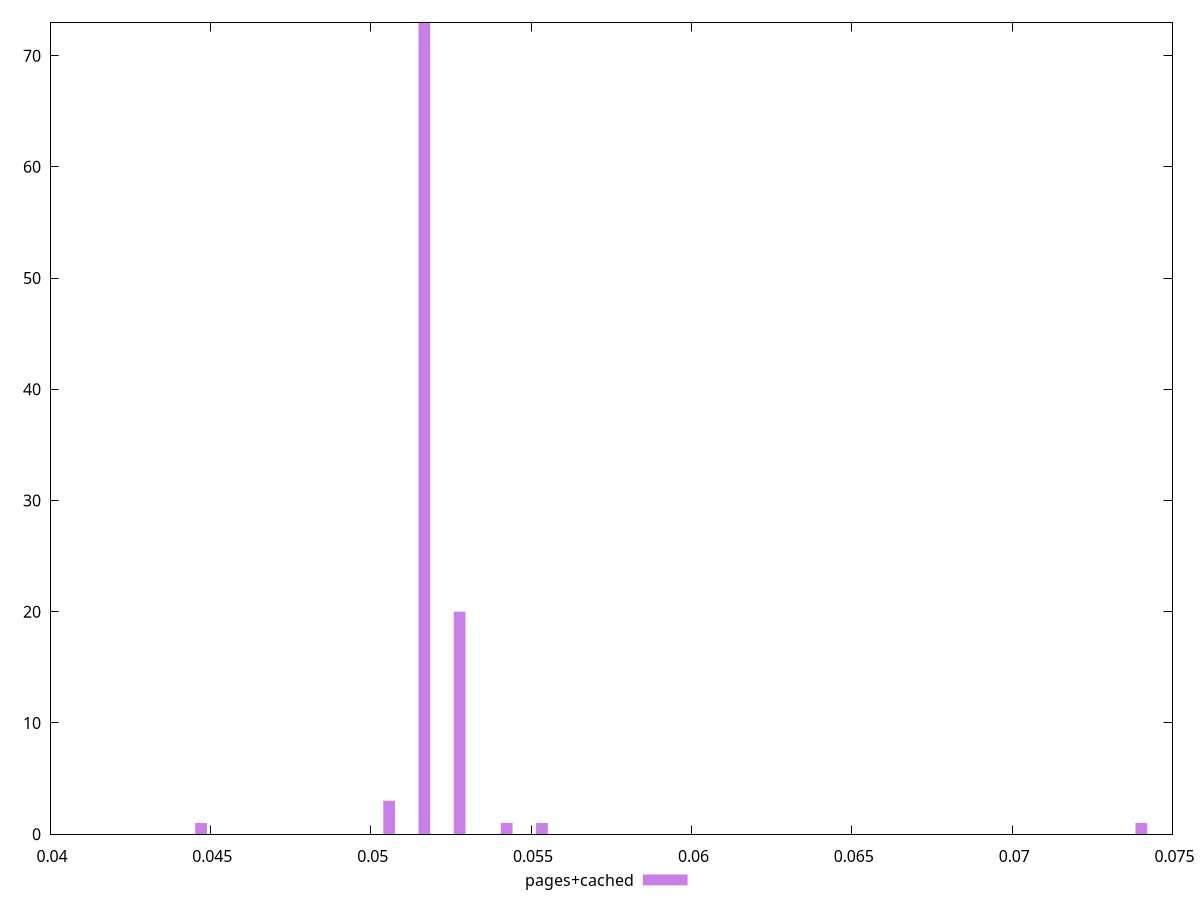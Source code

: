 $_pagesCached <<EOF
0.07402930841551728 1
0.05277336837541826 20
0.044710770429173805 1
0.05167392320093038 73
0.0505744780264425 3
0.054239295274735436 1
0.055338740449223316 1
EOF
set key outside below
set terminal pngcairo
set output "report_00004_2020-11-02T20-21-41.718Z/unused-javascript/pages+cached//hist.png"
set yrange [0:73]
set boxwidth 0.00036648172482929347
set style fill transparent solid 0.5 noborder
plot $_pagesCached title "pages+cached" with boxes ,